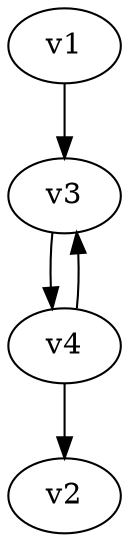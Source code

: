 digraph top_bubble_0 {
overall_factor=1;
multiplicity_factor=1;
v1;
v2;
v3 [int_id="V_134"];
v4 [int_id="V_134"];
v1 -> v3 [pdg=22, name=p1, mom=p1];
v4 -> v2 [pdg=22, name=p2, mom=p2];
v3 -> v4 [pdg=6, name=q1];
v4 -> v3 [pdg=6, name=q2, lmb_index=0];
}
